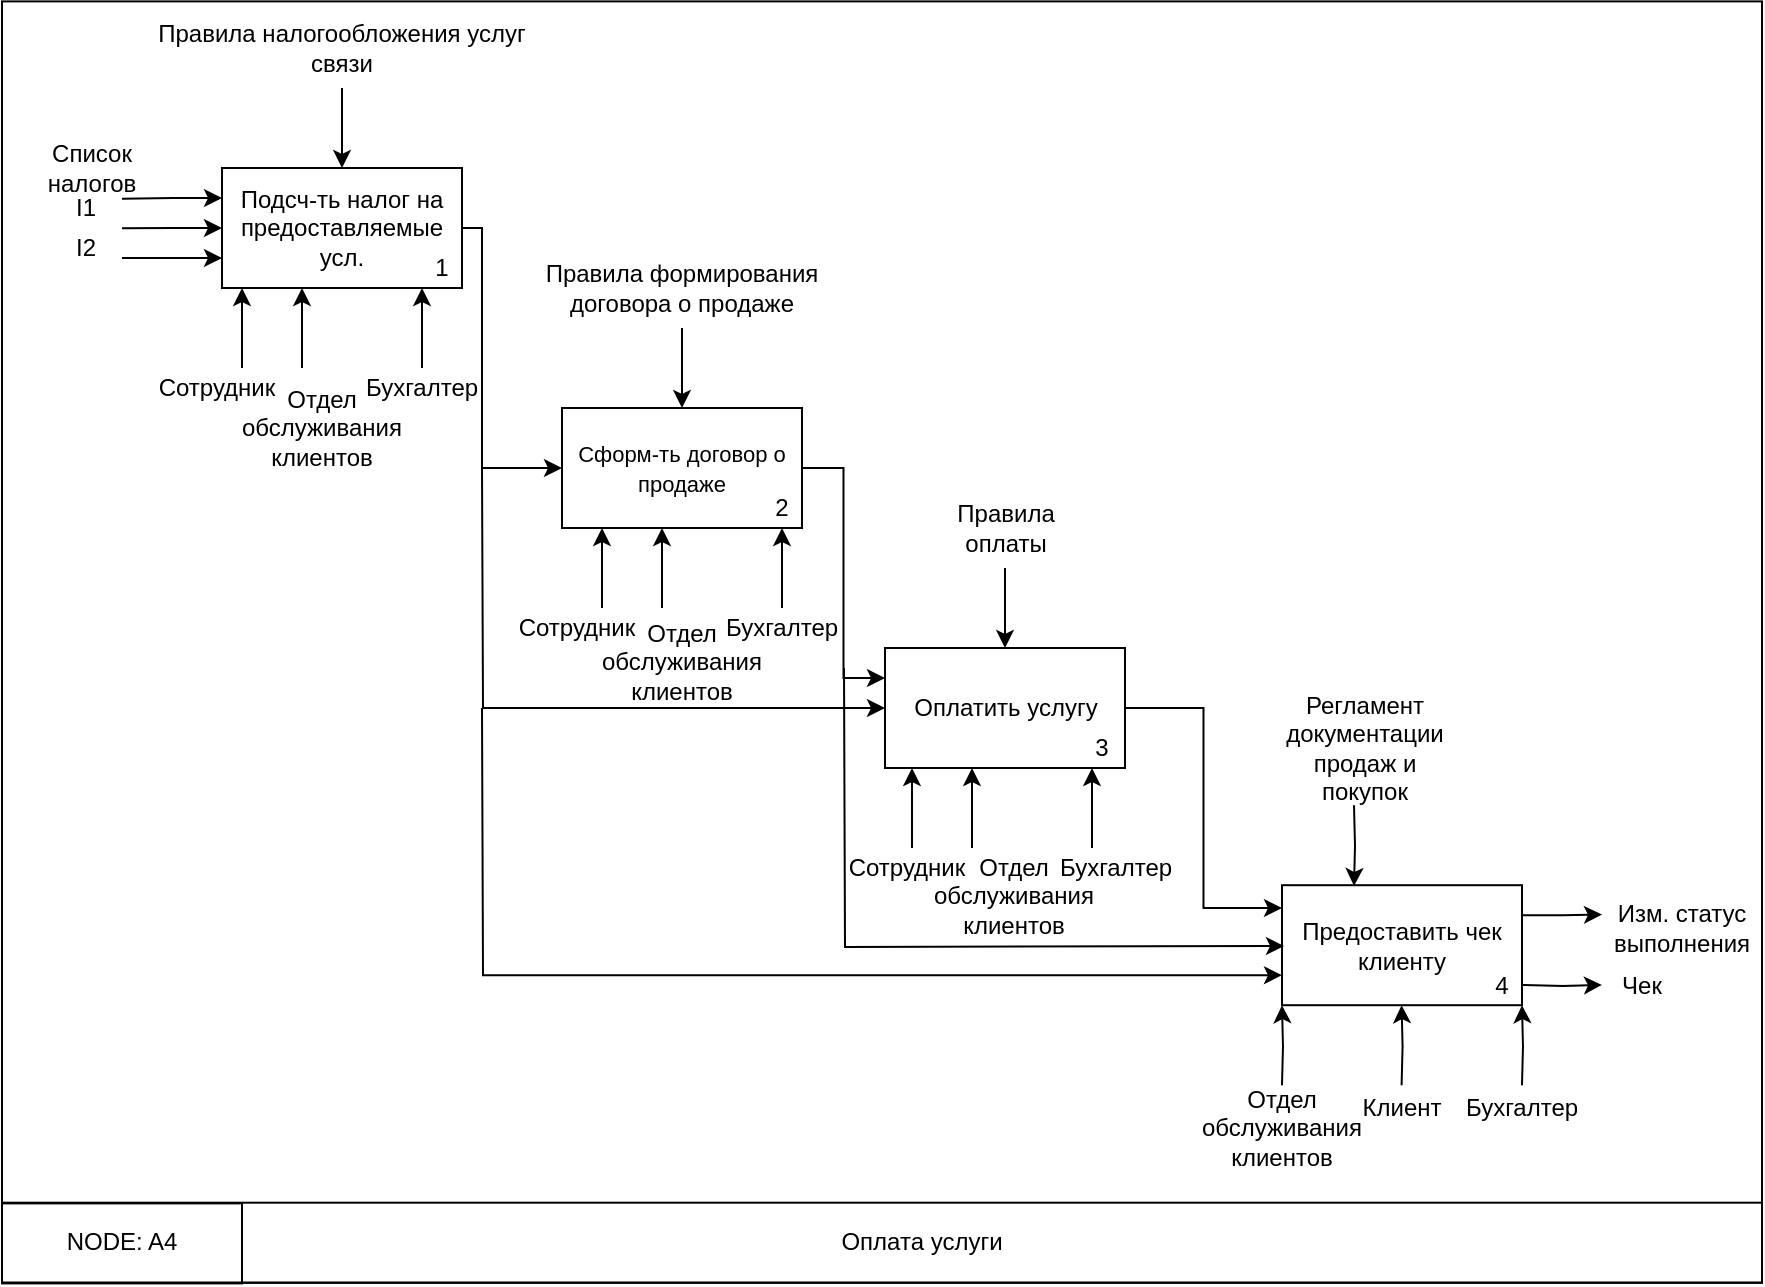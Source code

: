 <mxfile version="12.4.2" type="github" pages="1"><diagram id="mF_yQARg7BxAX6xWqbUg" name="Page-1"><mxGraphModel dx="1483" dy="1928" grid="1" gridSize="10" guides="1" tooltips="1" connect="1" arrows="1" fold="1" page="1" pageScale="1" pageWidth="827" pageHeight="1169" math="0" shadow="0"><root><mxCell id="0"/><mxCell id="1" parent="0"/><mxCell id="2whtAdRRtvwtdli_gjir-16" value="" style="rounded=0;whiteSpace=wrap;html=1;fillColor=none;" vertex="1" parent="1"><mxGeometry y="-3.3" width="880" height="640.65" as="geometry"/></mxCell><mxCell id="2whtAdRRtvwtdli_gjir-18" value="" style="rounded=0;whiteSpace=wrap;html=1;fillColor=none;" vertex="1" parent="1"><mxGeometry y="597.35" width="880" height="40" as="geometry"/></mxCell><mxCell id="2whtAdRRtvwtdli_gjir-19" value="" style="rounded=0;whiteSpace=wrap;html=1;fillColor=none;" vertex="1" parent="1"><mxGeometry y="597.7" width="120" height="40" as="geometry"/></mxCell><mxCell id="2whtAdRRtvwtdli_gjir-21" value="NODE: A4" style="text;html=1;strokeColor=none;fillColor=none;align=center;verticalAlign=middle;whiteSpace=wrap;rounded=0;" vertex="1" parent="1"><mxGeometry x="25" y="606.7" width="70" height="20" as="geometry"/></mxCell><mxCell id="2whtAdRRtvwtdli_gjir-22" value="Оплата услуги" style="text;html=1;strokeColor=none;fillColor=none;align=center;verticalAlign=middle;whiteSpace=wrap;rounded=0;" vertex="1" parent="1"><mxGeometry x="255" y="606.7" width="410" height="20" as="geometry"/></mxCell><mxCell id="2whtAdRRtvwtdli_gjir-27" style="edgeStyle=orthogonalEdgeStyle;rounded=0;orthogonalLoop=1;jettySize=auto;html=1;exitX=0.5;exitY=0;exitDx=0;exitDy=0;endArrow=none;endFill=0;startArrow=classic;startFill=1;" edge="1" parent="1" source="2whtAdRRtvwtdli_gjir-23"><mxGeometry relative="1" as="geometry"><mxPoint x="170" y="40" as="targetPoint"/></mxGeometry></mxCell><mxCell id="2whtAdRRtvwtdli_gjir-38" style="edgeStyle=orthogonalEdgeStyle;rounded=0;orthogonalLoop=1;jettySize=auto;html=1;exitX=1;exitY=0.5;exitDx=0;exitDy=0;startArrow=none;startFill=0;endArrow=classic;endFill=1;entryX=0;entryY=0.5;entryDx=0;entryDy=0;" edge="1" parent="1" source="2whtAdRRtvwtdli_gjir-23" target="2whtAdRRtvwtdli_gjir-33"><mxGeometry relative="1" as="geometry"><mxPoint x="240" y="110" as="targetPoint"/><Array as="points"><mxPoint x="240" y="110"/><mxPoint x="240" y="230"/></Array></mxGeometry></mxCell><mxCell id="2whtAdRRtvwtdli_gjir-107" style="edgeStyle=orthogonalEdgeStyle;rounded=0;orthogonalLoop=1;jettySize=auto;html=1;exitX=0;exitY=0.25;exitDx=0;exitDy=0;startArrow=classic;startFill=1;endArrow=none;endFill=0;" edge="1" parent="1" source="2whtAdRRtvwtdli_gjir-23"><mxGeometry relative="1" as="geometry"><mxPoint x="60" y="95.333" as="targetPoint"/></mxGeometry></mxCell><mxCell id="2whtAdRRtvwtdli_gjir-123" style="edgeStyle=orthogonalEdgeStyle;rounded=0;orthogonalLoop=1;jettySize=auto;html=1;exitX=0;exitY=0.5;exitDx=0;exitDy=0;startArrow=classic;startFill=1;endArrow=none;endFill=0;" edge="1" parent="1" source="2whtAdRRtvwtdli_gjir-23"><mxGeometry relative="1" as="geometry"><mxPoint x="60" y="110.143" as="targetPoint"/></mxGeometry></mxCell><mxCell id="2whtAdRRtvwtdli_gjir-125" style="edgeStyle=orthogonalEdgeStyle;rounded=0;orthogonalLoop=1;jettySize=auto;html=1;exitX=0;exitY=0.75;exitDx=0;exitDy=0;startArrow=classic;startFill=1;endArrow=none;endFill=0;" edge="1" parent="1" source="2whtAdRRtvwtdli_gjir-23"><mxGeometry relative="1" as="geometry"><mxPoint x="60" y="125" as="targetPoint"/></mxGeometry></mxCell><mxCell id="2whtAdRRtvwtdli_gjir-23" value="Подсч-ть налог на предоставляемые усл." style="rounded=0;whiteSpace=wrap;html=1;fillColor=none;" vertex="1" parent="1"><mxGeometry x="110" y="80" width="120" height="60" as="geometry"/></mxCell><mxCell id="2whtAdRRtvwtdli_gjir-28" value="Правила налогообложения услуг связи" style="text;html=1;strokeColor=none;fillColor=none;align=center;verticalAlign=middle;whiteSpace=wrap;rounded=0;" vertex="1" parent="1"><mxGeometry x="75" y="10" width="190" height="20" as="geometry"/></mxCell><mxCell id="2whtAdRRtvwtdli_gjir-29" value="1" style="text;html=1;strokeColor=none;fillColor=none;align=center;verticalAlign=middle;whiteSpace=wrap;rounded=0;" vertex="1" parent="1"><mxGeometry x="200" y="120" width="40" height="20" as="geometry"/></mxCell><mxCell id="2whtAdRRtvwtdli_gjir-31" value="Сотрудник" style="text;html=1;strokeColor=none;fillColor=none;align=center;verticalAlign=middle;whiteSpace=wrap;rounded=0;" vertex="1" parent="1"><mxGeometry x="75" y="180" width="65" height="20" as="geometry"/></mxCell><mxCell id="2whtAdRRtvwtdli_gjir-32" style="edgeStyle=orthogonalEdgeStyle;rounded=0;orthogonalLoop=1;jettySize=auto;html=1;exitX=0.5;exitY=0;exitDx=0;exitDy=0;endArrow=none;endFill=0;startArrow=classic;startFill=1;" edge="1" parent="1" source="2whtAdRRtvwtdli_gjir-33"><mxGeometry relative="1" as="geometry"><mxPoint x="340" y="160" as="targetPoint"/></mxGeometry></mxCell><mxCell id="2whtAdRRtvwtdli_gjir-47" style="edgeStyle=orthogonalEdgeStyle;rounded=0;orthogonalLoop=1;jettySize=auto;html=1;exitX=1;exitY=0.5;exitDx=0;exitDy=0;startArrow=none;startFill=0;endArrow=classic;endFill=1;entryX=0;entryY=0.25;entryDx=0;entryDy=0;" edge="1" parent="1" source="2whtAdRRtvwtdli_gjir-33" target="2whtAdRRtvwtdli_gjir-42"><mxGeometry relative="1" as="geometry"><mxPoint x="420" y="230" as="targetPoint"/></mxGeometry></mxCell><mxCell id="2whtAdRRtvwtdli_gjir-33" value="&lt;font style=&quot;font-size: 11px&quot;&gt;Сформ-ть договор о продаже&lt;/font&gt;" style="rounded=0;whiteSpace=wrap;html=1;fillColor=none;" vertex="1" parent="1"><mxGeometry x="280" y="200" width="120" height="60" as="geometry"/></mxCell><mxCell id="2whtAdRRtvwtdli_gjir-34" value="Правила формирования договора о продаже" style="text;html=1;strokeColor=none;fillColor=none;align=center;verticalAlign=middle;whiteSpace=wrap;rounded=0;" vertex="1" parent="1"><mxGeometry x="245" y="130" width="190" height="20" as="geometry"/></mxCell><mxCell id="2whtAdRRtvwtdli_gjir-36" value="2" style="text;html=1;strokeColor=none;fillColor=none;align=center;verticalAlign=middle;whiteSpace=wrap;rounded=0;" vertex="1" parent="1"><mxGeometry x="370" y="240" width="40" height="20" as="geometry"/></mxCell><mxCell id="2whtAdRRtvwtdli_gjir-41" style="edgeStyle=orthogonalEdgeStyle;rounded=0;orthogonalLoop=1;jettySize=auto;html=1;exitX=0.5;exitY=0;exitDx=0;exitDy=0;endArrow=none;endFill=0;startArrow=classic;startFill=1;" edge="1" parent="1" source="2whtAdRRtvwtdli_gjir-42"><mxGeometry relative="1" as="geometry"><mxPoint x="501.5" y="280" as="targetPoint"/></mxGeometry></mxCell><mxCell id="2whtAdRRtvwtdli_gjir-50" style="edgeStyle=orthogonalEdgeStyle;rounded=0;orthogonalLoop=1;jettySize=auto;html=1;exitX=0;exitY=0.5;exitDx=0;exitDy=0;startArrow=classic;startFill=1;endArrow=none;endFill=0;" edge="1" parent="1" source="2whtAdRRtvwtdli_gjir-42"><mxGeometry relative="1" as="geometry"><mxPoint x="240.0" y="230" as="targetPoint"/></mxGeometry></mxCell><mxCell id="2whtAdRRtvwtdli_gjir-67" style="edgeStyle=orthogonalEdgeStyle;rounded=0;orthogonalLoop=1;jettySize=auto;html=1;exitX=1;exitY=0.5;exitDx=0;exitDy=0;startArrow=none;startFill=0;endArrow=classic;endFill=1;entryX=0;entryY=0.19;entryDx=0;entryDy=0;entryPerimeter=0;" edge="1" parent="1" source="2whtAdRRtvwtdli_gjir-42" target="2whtAdRRtvwtdli_gjir-55"><mxGeometry relative="1" as="geometry"><mxPoint x="599.81" y="349.857" as="targetPoint"/></mxGeometry></mxCell><mxCell id="2whtAdRRtvwtdli_gjir-42" value="Оплатить услугу" style="rounded=0;whiteSpace=wrap;html=1;fillColor=none;" vertex="1" parent="1"><mxGeometry x="441.5" y="320" width="120" height="60" as="geometry"/></mxCell><mxCell id="2whtAdRRtvwtdli_gjir-43" value="Регламент документации продаж и покупок" style="text;html=1;strokeColor=none;fillColor=none;align=center;verticalAlign=middle;whiteSpace=wrap;rounded=0;" vertex="1" parent="1"><mxGeometry x="631.5" y="365" width="98.5" height="10" as="geometry"/></mxCell><mxCell id="2whtAdRRtvwtdli_gjir-45" value="3" style="text;html=1;strokeColor=none;fillColor=none;align=center;verticalAlign=middle;whiteSpace=wrap;rounded=0;" vertex="1" parent="1"><mxGeometry x="530" y="360" width="40" height="20" as="geometry"/></mxCell><mxCell id="2whtAdRRtvwtdli_gjir-54" style="edgeStyle=orthogonalEdgeStyle;rounded=0;orthogonalLoop=1;jettySize=auto;html=1;exitX=0.5;exitY=0;exitDx=0;exitDy=0;endArrow=none;endFill=0;startArrow=classic;startFill=1;" edge="1" parent="1"><mxGeometry relative="1" as="geometry"><mxPoint x="676" y="398.6" as="targetPoint"/><mxPoint x="676" y="439" as="sourcePoint"/></mxGeometry></mxCell><mxCell id="2whtAdRRtvwtdli_gjir-68" style="edgeStyle=orthogonalEdgeStyle;rounded=0;orthogonalLoop=1;jettySize=auto;html=1;exitX=0;exitY=0.5;exitDx=0;exitDy=0;startArrow=classic;startFill=1;endArrow=none;endFill=0;" edge="1" parent="1"><mxGeometry relative="1" as="geometry"><mxPoint x="421" y="330" as="targetPoint"/><mxPoint x="641" y="469" as="sourcePoint"/></mxGeometry></mxCell><mxCell id="2whtAdRRtvwtdli_gjir-100" style="edgeStyle=orthogonalEdgeStyle;rounded=0;orthogonalLoop=1;jettySize=auto;html=1;exitX=0;exitY=0.75;exitDx=0;exitDy=0;startArrow=classic;startFill=1;endArrow=none;endFill=0;" edge="1" parent="1" source="2whtAdRRtvwtdli_gjir-55"><mxGeometry relative="1" as="geometry"><mxPoint x="240" y="350" as="targetPoint"/></mxGeometry></mxCell><mxCell id="2whtAdRRtvwtdli_gjir-104" style="edgeStyle=orthogonalEdgeStyle;rounded=0;orthogonalLoop=1;jettySize=auto;html=1;exitX=1;exitY=0.25;exitDx=0;exitDy=0;startArrow=none;startFill=0;endArrow=classic;endFill=1;" edge="1" parent="1" source="2whtAdRRtvwtdli_gjir-55"><mxGeometry relative="1" as="geometry"><mxPoint x="800" y="453.31" as="targetPoint"/></mxGeometry></mxCell><mxCell id="2whtAdRRtvwtdli_gjir-55" value="Предоставить чек клиенту" style="rounded=0;whiteSpace=wrap;html=1;fillColor=none;" vertex="1" parent="1"><mxGeometry x="640" y="438.6" width="120" height="60" as="geometry"/></mxCell><mxCell id="2whtAdRRtvwtdli_gjir-57" value="4" style="text;html=1;strokeColor=none;fillColor=none;align=center;verticalAlign=middle;whiteSpace=wrap;rounded=0;" vertex="1" parent="1"><mxGeometry x="730" y="478.6" width="40" height="20" as="geometry"/></mxCell><mxCell id="2whtAdRRtvwtdli_gjir-58" value="Правила оплаты" style="text;html=1;strokeColor=none;fillColor=none;align=center;verticalAlign=middle;whiteSpace=wrap;rounded=0;" vertex="1" parent="1"><mxGeometry x="481.5" y="250" width="40" height="20" as="geometry"/></mxCell><mxCell id="2whtAdRRtvwtdli_gjir-63" style="edgeStyle=orthogonalEdgeStyle;rounded=0;orthogonalLoop=1;jettySize=auto;html=1;exitX=0.75;exitY=1;exitDx=0;exitDy=0;startArrow=classic;startFill=1;endArrow=none;endFill=0;" edge="1" parent="1"><mxGeometry relative="1" as="geometry"><mxPoint x="640" y="538.6" as="targetPoint"/><mxPoint x="640" y="498.6" as="sourcePoint"/></mxGeometry></mxCell><mxCell id="2whtAdRRtvwtdli_gjir-65" value="Отдел обслуживания клиентов" style="text;html=1;strokeColor=none;fillColor=none;align=center;verticalAlign=middle;whiteSpace=wrap;rounded=0;" vertex="1" parent="1"><mxGeometry x="620" y="550" width="40" height="20" as="geometry"/></mxCell><mxCell id="2whtAdRRtvwtdli_gjir-103" value="" style="endArrow=classic;html=1;" edge="1" parent="1"><mxGeometry width="50" height="50" relative="1" as="geometry"><mxPoint x="120.0" y="180.0" as="sourcePoint"/><mxPoint x="120.0" y="140.0" as="targetPoint"/></mxGeometry></mxCell><mxCell id="2whtAdRRtvwtdli_gjir-105" value="Изм. статус выполнения" style="text;html=1;strokeColor=none;fillColor=none;align=center;verticalAlign=middle;whiteSpace=wrap;rounded=0;" vertex="1" parent="1"><mxGeometry x="820" y="450" width="40" height="20" as="geometry"/></mxCell><mxCell id="2whtAdRRtvwtdli_gjir-108" value="Список налогов" style="text;html=1;strokeColor=none;fillColor=none;align=center;verticalAlign=middle;whiteSpace=wrap;rounded=0;" vertex="1" parent="1"><mxGeometry x="25" y="70" width="40" height="20" as="geometry"/></mxCell><mxCell id="2whtAdRRtvwtdli_gjir-109" style="edgeStyle=orthogonalEdgeStyle;rounded=0;orthogonalLoop=1;jettySize=auto;html=1;exitX=0.75;exitY=1;exitDx=0;exitDy=0;startArrow=classic;startFill=1;endArrow=none;endFill=0;" edge="1" parent="1"><mxGeometry relative="1" as="geometry"><mxPoint x="760" y="538.6" as="targetPoint"/><mxPoint x="760" y="498.6" as="sourcePoint"/></mxGeometry></mxCell><mxCell id="2whtAdRRtvwtdli_gjir-110" value="Бухгалтер" style="text;html=1;strokeColor=none;fillColor=none;align=center;verticalAlign=middle;whiteSpace=wrap;rounded=0;" vertex="1" parent="1"><mxGeometry x="740" y="540" width="40" height="20" as="geometry"/></mxCell><mxCell id="2whtAdRRtvwtdli_gjir-111" style="edgeStyle=orthogonalEdgeStyle;rounded=0;orthogonalLoop=1;jettySize=auto;html=1;exitX=0.75;exitY=1;exitDx=0;exitDy=0;startArrow=classic;startFill=1;endArrow=none;endFill=0;" edge="1" parent="1"><mxGeometry relative="1" as="geometry"><mxPoint x="699.8" y="538.6" as="targetPoint"/><mxPoint x="699.8" y="498.6" as="sourcePoint"/></mxGeometry></mxCell><mxCell id="2whtAdRRtvwtdli_gjir-112" value="Клиент" style="text;html=1;strokeColor=none;fillColor=none;align=center;verticalAlign=middle;whiteSpace=wrap;rounded=0;" vertex="1" parent="1"><mxGeometry x="680" y="540" width="40" height="20" as="geometry"/></mxCell><mxCell id="2whtAdRRtvwtdli_gjir-115" value="" style="endArrow=classic;html=1;" edge="1" parent="1"><mxGeometry width="50" height="50" relative="1" as="geometry"><mxPoint x="150" y="180.0" as="sourcePoint"/><mxPoint x="150" y="140.0" as="targetPoint"/></mxGeometry></mxCell><mxCell id="2whtAdRRtvwtdli_gjir-116" value="Отдел обслуживания клиентов" style="text;html=1;strokeColor=none;fillColor=none;align=center;verticalAlign=middle;whiteSpace=wrap;rounded=0;" vertex="1" parent="1"><mxGeometry x="140" y="200" width="40" height="20" as="geometry"/></mxCell><mxCell id="2whtAdRRtvwtdli_gjir-124" value="I1" style="text;html=1;strokeColor=none;fillColor=none;align=center;verticalAlign=middle;whiteSpace=wrap;rounded=0;" vertex="1" parent="1"><mxGeometry x="21.5" y="90" width="40" height="20" as="geometry"/></mxCell><mxCell id="2whtAdRRtvwtdli_gjir-126" value="I2" style="text;html=1;strokeColor=none;fillColor=none;align=center;verticalAlign=middle;whiteSpace=wrap;rounded=0;" vertex="1" parent="1"><mxGeometry x="21.5" y="110" width="40" height="20" as="geometry"/></mxCell><mxCell id="2whtAdRRtvwtdli_gjir-127" value="" style="endArrow=classic;html=1;" edge="1" parent="1"><mxGeometry width="50" height="50" relative="1" as="geometry"><mxPoint x="210" y="180.0" as="sourcePoint"/><mxPoint x="210" y="140.0" as="targetPoint"/></mxGeometry></mxCell><mxCell id="2whtAdRRtvwtdli_gjir-128" value="Бухгалтер" style="text;html=1;strokeColor=none;fillColor=none;align=center;verticalAlign=middle;whiteSpace=wrap;rounded=0;" vertex="1" parent="1"><mxGeometry x="190" y="180" width="40" height="20" as="geometry"/></mxCell><mxCell id="2whtAdRRtvwtdli_gjir-131" value="Сотрудник" style="text;html=1;strokeColor=none;fillColor=none;align=center;verticalAlign=middle;whiteSpace=wrap;rounded=0;" vertex="1" parent="1"><mxGeometry x="255" y="300" width="65" height="20" as="geometry"/></mxCell><mxCell id="2whtAdRRtvwtdli_gjir-132" value="" style="endArrow=classic;html=1;" edge="1" parent="1"><mxGeometry width="50" height="50" relative="1" as="geometry"><mxPoint x="300" y="300.0" as="sourcePoint"/><mxPoint x="300" y="260.0" as="targetPoint"/></mxGeometry></mxCell><mxCell id="2whtAdRRtvwtdli_gjir-133" value="" style="endArrow=classic;html=1;" edge="1" parent="1"><mxGeometry width="50" height="50" relative="1" as="geometry"><mxPoint x="330" y="300.0" as="sourcePoint"/><mxPoint x="330" y="260.0" as="targetPoint"/></mxGeometry></mxCell><mxCell id="2whtAdRRtvwtdli_gjir-134" value="Отдел обслуживания клиентов" style="text;html=1;strokeColor=none;fillColor=none;align=center;verticalAlign=middle;whiteSpace=wrap;rounded=0;" vertex="1" parent="1"><mxGeometry x="320" y="317" width="40" height="20" as="geometry"/></mxCell><mxCell id="2whtAdRRtvwtdli_gjir-135" value="" style="endArrow=classic;html=1;" edge="1" parent="1"><mxGeometry width="50" height="50" relative="1" as="geometry"><mxPoint x="390" y="300.0" as="sourcePoint"/><mxPoint x="390" y="260.0" as="targetPoint"/></mxGeometry></mxCell><mxCell id="2whtAdRRtvwtdli_gjir-136" value="Бухгалтер" style="text;html=1;strokeColor=none;fillColor=none;align=center;verticalAlign=middle;whiteSpace=wrap;rounded=0;" vertex="1" parent="1"><mxGeometry x="370" y="300" width="40" height="20" as="geometry"/></mxCell><mxCell id="2whtAdRRtvwtdli_gjir-137" value="Сотрудник" style="text;html=1;strokeColor=none;fillColor=none;align=center;verticalAlign=middle;whiteSpace=wrap;rounded=0;" vertex="1" parent="1"><mxGeometry x="420" y="420" width="65" height="20" as="geometry"/></mxCell><mxCell id="2whtAdRRtvwtdli_gjir-138" value="" style="endArrow=classic;html=1;" edge="1" parent="1"><mxGeometry width="50" height="50" relative="1" as="geometry"><mxPoint x="455" y="420.0" as="sourcePoint"/><mxPoint x="455" y="380.0" as="targetPoint"/></mxGeometry></mxCell><mxCell id="2whtAdRRtvwtdli_gjir-139" value="" style="endArrow=classic;html=1;" edge="1" parent="1"><mxGeometry width="50" height="50" relative="1" as="geometry"><mxPoint x="485" y="420.0" as="sourcePoint"/><mxPoint x="485" y="380.0" as="targetPoint"/></mxGeometry></mxCell><mxCell id="2whtAdRRtvwtdli_gjir-140" value="Отдел обслуживания клиентов" style="text;html=1;strokeColor=none;fillColor=none;align=center;verticalAlign=middle;whiteSpace=wrap;rounded=0;" vertex="1" parent="1"><mxGeometry x="486" y="434" width="40" height="20" as="geometry"/></mxCell><mxCell id="2whtAdRRtvwtdli_gjir-141" value="" style="endArrow=classic;html=1;" edge="1" parent="1"><mxGeometry width="50" height="50" relative="1" as="geometry"><mxPoint x="545" y="420.0" as="sourcePoint"/><mxPoint x="545" y="380.0" as="targetPoint"/></mxGeometry></mxCell><mxCell id="2whtAdRRtvwtdli_gjir-142" value="Бухгалтер" style="text;html=1;strokeColor=none;fillColor=none;align=center;verticalAlign=middle;whiteSpace=wrap;rounded=0;" vertex="1" parent="1"><mxGeometry x="537" y="420" width="40" height="20" as="geometry"/></mxCell><mxCell id="2whtAdRRtvwtdli_gjir-144" style="edgeStyle=orthogonalEdgeStyle;rounded=0;orthogonalLoop=1;jettySize=auto;html=1;exitX=1;exitY=0.25;exitDx=0;exitDy=0;startArrow=none;startFill=0;endArrow=classic;endFill=1;" edge="1" parent="1"><mxGeometry relative="1" as="geometry"><mxPoint x="800.003" y="488.461" as="targetPoint"/><mxPoint x="760.003" y="488.461" as="sourcePoint"/></mxGeometry></mxCell><mxCell id="2whtAdRRtvwtdli_gjir-145" value="Чек" style="text;html=1;strokeColor=none;fillColor=none;align=center;verticalAlign=middle;whiteSpace=wrap;rounded=0;" vertex="1" parent="1"><mxGeometry x="800" y="478.6" width="40" height="20" as="geometry"/></mxCell></root></mxGraphModel></diagram></mxfile>